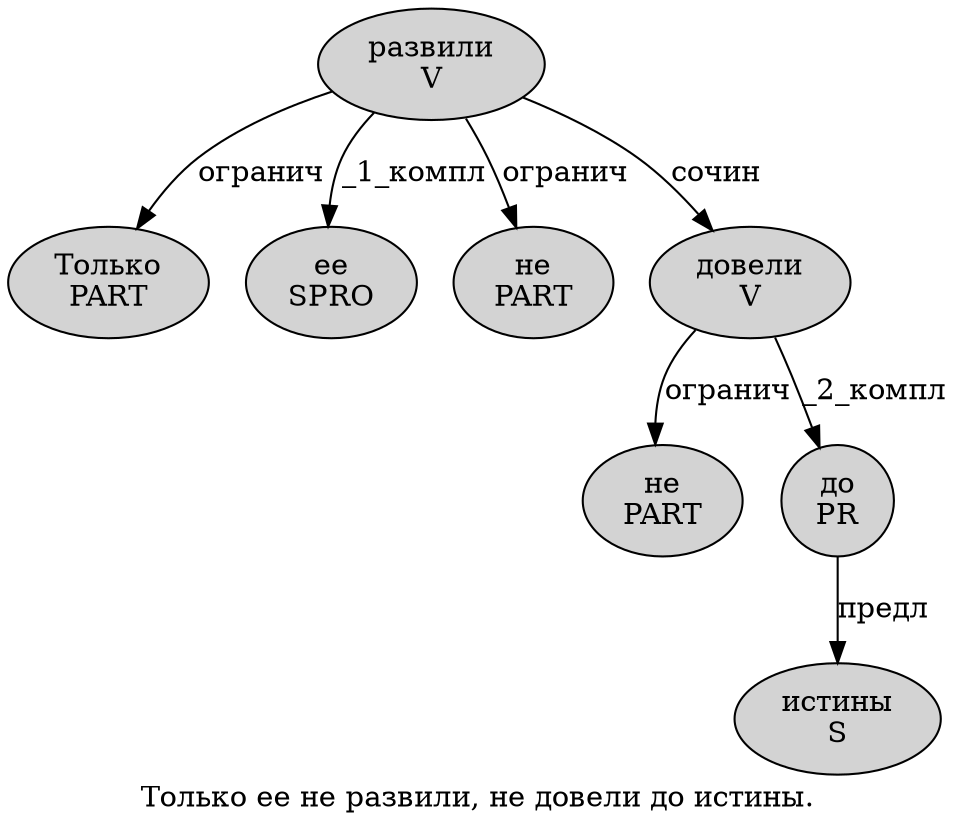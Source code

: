 digraph SENTENCE_3953 {
	graph [label="Только ее не развили, не довели до истины."]
	node [style=filled]
		0 [label="Только
PART" color="" fillcolor=lightgray penwidth=1 shape=ellipse]
		1 [label="ее
SPRO" color="" fillcolor=lightgray penwidth=1 shape=ellipse]
		2 [label="не
PART" color="" fillcolor=lightgray penwidth=1 shape=ellipse]
		3 [label="развили
V" color="" fillcolor=lightgray penwidth=1 shape=ellipse]
		5 [label="не
PART" color="" fillcolor=lightgray penwidth=1 shape=ellipse]
		6 [label="довели
V" color="" fillcolor=lightgray penwidth=1 shape=ellipse]
		7 [label="до
PR" color="" fillcolor=lightgray penwidth=1 shape=ellipse]
		8 [label="истины
S" color="" fillcolor=lightgray penwidth=1 shape=ellipse]
			6 -> 5 [label="огранич"]
			6 -> 7 [label="_2_компл"]
			3 -> 0 [label="огранич"]
			3 -> 1 [label="_1_компл"]
			3 -> 2 [label="огранич"]
			3 -> 6 [label="сочин"]
			7 -> 8 [label="предл"]
}